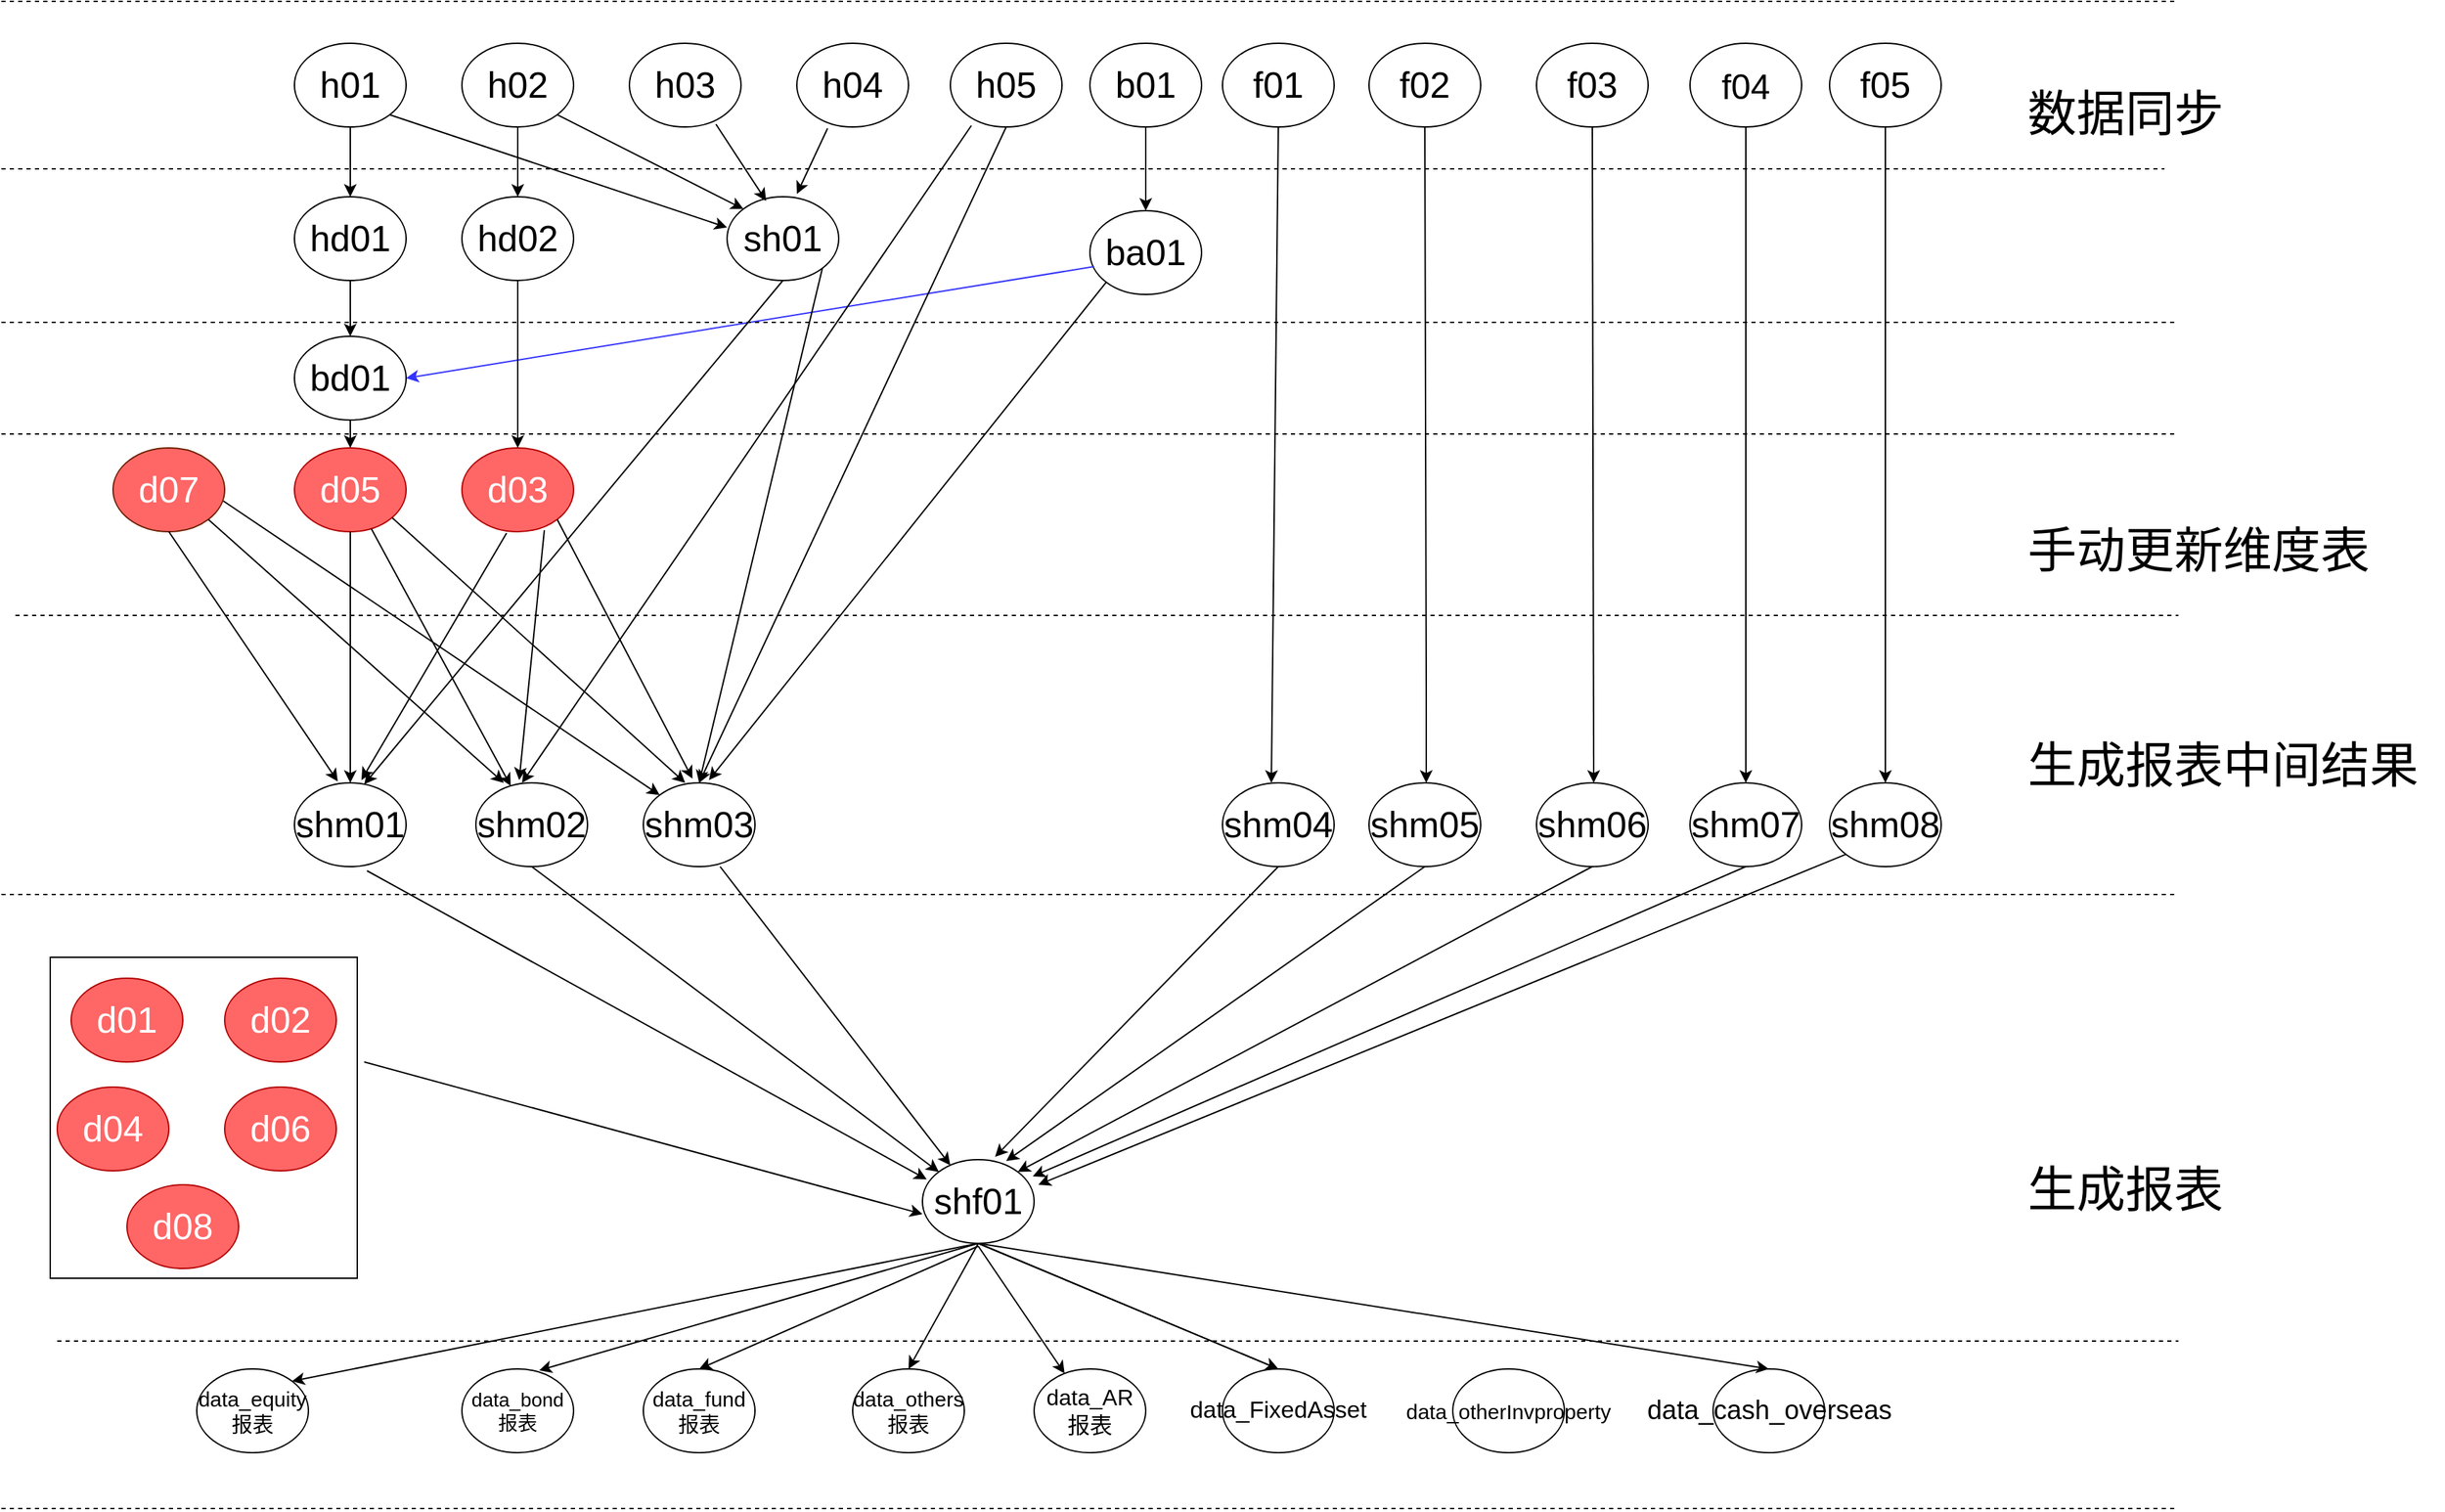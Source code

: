 <mxfile version="10.6.7" type="github"><diagram id="CE-nAmxv7aSpPfwxTt5X" name="Page-1"><mxGraphModel dx="2754" dy="1023" grid="1" gridSize="10" guides="1" tooltips="1" connect="1" arrows="1" fold="1" page="1" pageScale="1" pageWidth="827" pageHeight="1169" math="0" shadow="0"><root><mxCell id="0"/><mxCell id="1" parent="0"/><mxCell id="x9aUKfn-WQiSGZUhLvfE-21" value="" style="rounded=0;whiteSpace=wrap;html=1;strokeWidth=1;" vertex="1" parent="1"><mxGeometry x="-405" y="725" width="220" height="230" as="geometry"/></mxCell><mxCell id="vTBnJOC0n8OZ-84Smmaz-1" value="&lt;font style=&quot;font-size: 26px&quot;&gt;h04&lt;/font&gt;" style="ellipse;whiteSpace=wrap;html=1;" parent="1" vertex="1"><mxGeometry x="130" y="70" width="80" height="60" as="geometry"/></mxCell><mxCell id="vTBnJOC0n8OZ-84Smmaz-2" value="&lt;font style=&quot;font-size: 26px&quot;&gt;h01&lt;/font&gt;" style="ellipse;whiteSpace=wrap;html=1;strokeWidth=1;" parent="1" vertex="1"><mxGeometry x="-230" y="70" width="80" height="60" as="geometry"/></mxCell><mxCell id="vTBnJOC0n8OZ-84Smmaz-3" value="&lt;font style=&quot;font-size: 26px&quot;&gt;h02&lt;/font&gt;" style="ellipse;whiteSpace=wrap;html=1;strokeColor=#000000;strokeWidth=1;" parent="1" vertex="1"><mxGeometry x="-110" y="70" width="80" height="60" as="geometry"/></mxCell><mxCell id="vTBnJOC0n8OZ-84Smmaz-4" value="&lt;font style=&quot;font-size: 26px&quot;&gt;h03&lt;/font&gt;" style="ellipse;whiteSpace=wrap;html=1;" parent="1" vertex="1"><mxGeometry x="10" y="70" width="80" height="60" as="geometry"/></mxCell><mxCell id="vTBnJOC0n8OZ-84Smmaz-5" value="&lt;font style=&quot;font-size: 25px&quot;&gt;f04&lt;/font&gt;" style="ellipse;whiteSpace=wrap;html=1;" parent="1" vertex="1"><mxGeometry x="770" y="70" width="80" height="60" as="geometry"/></mxCell><mxCell id="vTBnJOC0n8OZ-84Smmaz-6" value="&lt;font style=&quot;font-size: 26px&quot;&gt;f03&lt;/font&gt;" style="ellipse;whiteSpace=wrap;html=1;" parent="1" vertex="1"><mxGeometry x="660" y="70" width="80" height="60" as="geometry"/></mxCell><mxCell id="vTBnJOC0n8OZ-84Smmaz-7" value="&lt;font style=&quot;font-size: 26px&quot;&gt;f02&lt;/font&gt;" style="ellipse;whiteSpace=wrap;html=1;" parent="1" vertex="1"><mxGeometry x="540" y="70" width="80" height="60" as="geometry"/></mxCell><mxCell id="vTBnJOC0n8OZ-84Smmaz-8" value="&lt;font style=&quot;font-size: 26px&quot;&gt;f01&lt;/font&gt;" style="ellipse;whiteSpace=wrap;html=1;" parent="1" vertex="1"><mxGeometry x="435" y="70" width="80" height="60" as="geometry"/></mxCell><mxCell id="vTBnJOC0n8OZ-84Smmaz-9" value="&lt;font style=&quot;font-size: 26px&quot;&gt;h05&lt;/font&gt;" style="ellipse;whiteSpace=wrap;html=1;" parent="1" vertex="1"><mxGeometry x="240" y="70" width="80" height="60" as="geometry"/></mxCell><mxCell id="--Qk28p9DSzuA7onRjqX-1" value="&lt;font style=&quot;font-size: 26px&quot;&gt;f05&lt;/font&gt;" style="ellipse;whiteSpace=wrap;html=1;" parent="1" vertex="1"><mxGeometry x="870" y="70" width="80" height="60" as="geometry"/></mxCell><mxCell id="--Qk28p9DSzuA7onRjqX-2" value="&lt;font style=&quot;font-size: 26px&quot;&gt;hd01&lt;/font&gt;" style="ellipse;whiteSpace=wrap;html=1;" parent="1" vertex="1"><mxGeometry x="-230" y="180" width="80" height="60" as="geometry"/></mxCell><mxCell id="--Qk28p9DSzuA7onRjqX-3" value="&lt;font style=&quot;font-size: 26px&quot;&gt;hd02&lt;/font&gt;" style="ellipse;whiteSpace=wrap;html=1;" parent="1" vertex="1"><mxGeometry x="-110" y="180" width="80" height="60" as="geometry"/></mxCell><mxCell id="--Qk28p9DSzuA7onRjqX-4" value="&lt;font style=&quot;font-size: 26px&quot;&gt;b01&lt;/font&gt;" style="ellipse;whiteSpace=wrap;html=1;" parent="1" vertex="1"><mxGeometry x="340" y="70" width="80" height="60" as="geometry"/></mxCell><mxCell id="--Qk28p9DSzuA7onRjqX-7" value="&lt;font style=&quot;font-size: 26px&quot;&gt;ba01&lt;/font&gt;" style="ellipse;whiteSpace=wrap;html=1;" parent="1" vertex="1"><mxGeometry x="340" y="190" width="80" height="60" as="geometry"/></mxCell><mxCell id="--Qk28p9DSzuA7onRjqX-8" value="&lt;font style=&quot;font-size: 26px&quot;&gt;shm05&lt;/font&gt;" style="ellipse;whiteSpace=wrap;html=1;" parent="1" vertex="1"><mxGeometry x="540" y="600" width="80" height="60" as="geometry"/></mxCell><mxCell id="--Qk28p9DSzuA7onRjqX-9" value="&lt;font style=&quot;font-size: 26px&quot;&gt;shm04&lt;/font&gt;" style="ellipse;whiteSpace=wrap;html=1;" parent="1" vertex="1"><mxGeometry x="435" y="600" width="80" height="60" as="geometry"/></mxCell><mxCell id="--Qk28p9DSzuA7onRjqX-10" value="&lt;font style=&quot;font-size: 26px&quot;&gt;shm03&lt;/font&gt;" style="ellipse;whiteSpace=wrap;html=1;" parent="1" vertex="1"><mxGeometry x="20" y="600" width="80" height="60" as="geometry"/></mxCell><mxCell id="--Qk28p9DSzuA7onRjqX-11" value="&lt;font style=&quot;font-size: 26px&quot;&gt;shm02&lt;/font&gt;" style="ellipse;whiteSpace=wrap;html=1;" parent="1" vertex="1"><mxGeometry x="-100" y="600" width="80" height="60" as="geometry"/></mxCell><mxCell id="--Qk28p9DSzuA7onRjqX-12" value="&lt;font style=&quot;font-size: 26px&quot;&gt;shm01&lt;/font&gt;" style="ellipse;whiteSpace=wrap;html=1;" parent="1" vertex="1"><mxGeometry x="-230" y="600" width="80" height="60" as="geometry"/></mxCell><mxCell id="--Qk28p9DSzuA7onRjqX-14" value="&lt;font style=&quot;font-size: 26px&quot;&gt;shm08&lt;/font&gt;" style="ellipse;whiteSpace=wrap;html=1;" parent="1" vertex="1"><mxGeometry x="870" y="600" width="80" height="60" as="geometry"/></mxCell><mxCell id="--Qk28p9DSzuA7onRjqX-15" value="&lt;font style=&quot;font-size: 26px&quot;&gt;shm07&lt;/font&gt;" style="ellipse;whiteSpace=wrap;html=1;" parent="1" vertex="1"><mxGeometry x="770" y="600" width="80" height="60" as="geometry"/></mxCell><mxCell id="--Qk28p9DSzuA7onRjqX-16" value="&lt;font style=&quot;font-size: 26px&quot;&gt;shm06&lt;/font&gt;" style="ellipse;whiteSpace=wrap;html=1;" parent="1" vertex="1"><mxGeometry x="660" y="600" width="80" height="60" as="geometry"/></mxCell><mxCell id="--Qk28p9DSzuA7onRjqX-17" value="&lt;font style=&quot;font-size: 26px&quot;&gt;shf01&lt;/font&gt;" style="ellipse;whiteSpace=wrap;html=1;" parent="1" vertex="1"><mxGeometry x="220" y="870" width="80" height="60" as="geometry"/></mxCell><mxCell id="--Qk28p9DSzuA7onRjqX-19" value="" style="endArrow=classic;html=1;exitX=0.5;exitY=1;exitDx=0;exitDy=0;" parent="1" source="vTBnJOC0n8OZ-84Smmaz-2" target="--Qk28p9DSzuA7onRjqX-2" edge="1"><mxGeometry width="50" height="50" relative="1" as="geometry"><mxPoint x="-230" y="740" as="sourcePoint"/><mxPoint x="-180" y="690" as="targetPoint"/></mxGeometry></mxCell><mxCell id="--Qk28p9DSzuA7onRjqX-20" value="" style="endArrow=classic;html=1;exitX=0.5;exitY=1;exitDx=0;exitDy=0;entryX=0.5;entryY=0;entryDx=0;entryDy=0;" parent="1" source="vTBnJOC0n8OZ-84Smmaz-3" target="--Qk28p9DSzuA7onRjqX-3" edge="1"><mxGeometry width="50" height="50" relative="1" as="geometry"><mxPoint x="-20" y="220" as="sourcePoint"/><mxPoint x="30" y="170" as="targetPoint"/></mxGeometry></mxCell><mxCell id="--Qk28p9DSzuA7onRjqX-27" value="" style="endArrow=classic;html=1;exitX=0.65;exitY=1.05;exitDx=0;exitDy=0;exitPerimeter=0;entryX=0.038;entryY=0.236;entryDx=0;entryDy=0;entryPerimeter=0;" parent="1" source="--Qk28p9DSzuA7onRjqX-12" target="--Qk28p9DSzuA7onRjqX-17" edge="1"><mxGeometry width="50" height="50" relative="1" as="geometry"><mxPoint x="-230" y="740" as="sourcePoint"/><mxPoint x="-180" y="690" as="targetPoint"/></mxGeometry></mxCell><mxCell id="--Qk28p9DSzuA7onRjqX-28" value="" style="endArrow=classic;html=1;exitX=0.5;exitY=1;exitDx=0;exitDy=0;entryX=0;entryY=0;entryDx=0;entryDy=0;" parent="1" source="--Qk28p9DSzuA7onRjqX-11" target="--Qk28p9DSzuA7onRjqX-17" edge="1"><mxGeometry width="50" height="50" relative="1" as="geometry"><mxPoint x="-230" y="740" as="sourcePoint"/><mxPoint x="-180" y="690" as="targetPoint"/></mxGeometry></mxCell><mxCell id="--Qk28p9DSzuA7onRjqX-29" value="" style="endArrow=classic;html=1;" parent="1" target="--Qk28p9DSzuA7onRjqX-17" edge="1"><mxGeometry width="50" height="50" relative="1" as="geometry"><mxPoint x="75" y="660" as="sourcePoint"/><mxPoint x="-180" y="690" as="targetPoint"/></mxGeometry></mxCell><mxCell id="--Qk28p9DSzuA7onRjqX-34" value="&lt;font style=&quot;font-size: 26px&quot;&gt;d07&lt;/font&gt;" style="ellipse;whiteSpace=wrap;html=1;fillColor=#FF6666;strokeColor=#6D1F00;fontColor=#ffffff;" parent="1" vertex="1"><mxGeometry x="-360" y="360" width="80" height="60" as="geometry"/></mxCell><mxCell id="--Qk28p9DSzuA7onRjqX-6" value="&lt;font style=&quot;font-size: 26px&quot;&gt;sh01&lt;/font&gt;" style="ellipse;whiteSpace=wrap;html=1;" parent="1" vertex="1"><mxGeometry x="80" y="180" width="80" height="60" as="geometry"/></mxCell><mxCell id="--Qk28p9DSzuA7onRjqX-5" value="&lt;font style=&quot;font-size: 26px&quot;&gt;bd01&lt;/font&gt;" style="ellipse;whiteSpace=wrap;html=1;" parent="1" vertex="1"><mxGeometry x="-230" y="280" width="80" height="60" as="geometry"/></mxCell><mxCell id="--Qk28p9DSzuA7onRjqX-55" value="&lt;font style=&quot;font-size: 26px&quot;&gt;d05&lt;/font&gt;" style="ellipse;whiteSpace=wrap;html=1;fillColor=#FF6666;strokeColor=#B20000;fontColor=#ffffff;" parent="1" vertex="1"><mxGeometry x="-230" y="360" width="80" height="60" as="geometry"/></mxCell><mxCell id="--Qk28p9DSzuA7onRjqX-56" value="" style="endArrow=classic;html=1;exitX=0.5;exitY=1;exitDx=0;exitDy=0;" parent="1" source="--Qk28p9DSzuA7onRjqX-5" target="--Qk28p9DSzuA7onRjqX-55" edge="1"><mxGeometry width="50" height="50" relative="1" as="geometry"><mxPoint x="-340" y="740" as="sourcePoint"/><mxPoint x="-290" y="690" as="targetPoint"/></mxGeometry></mxCell><mxCell id="--Qk28p9DSzuA7onRjqX-57" value="&lt;font style=&quot;font-size: 26px&quot;&gt;d03&lt;/font&gt;" style="ellipse;whiteSpace=wrap;html=1;fillColor=#FF6666;strokeColor=#B20000;fontColor=#ffffff;" parent="1" vertex="1"><mxGeometry x="-110" y="360" width="80" height="60" as="geometry"/></mxCell><mxCell id="--Qk28p9DSzuA7onRjqX-104" value="" style="endArrow=classic;html=1;exitX=0.5;exitY=1;exitDx=0;exitDy=0;entryX=0.388;entryY=-0.017;entryDx=0;entryDy=0;entryPerimeter=0;" parent="1" source="--Qk28p9DSzuA7onRjqX-34" target="--Qk28p9DSzuA7onRjqX-12" edge="1"><mxGeometry width="50" height="50" relative="1" as="geometry"><mxPoint x="-370" y="540" as="sourcePoint"/><mxPoint x="-200" y="590" as="targetPoint"/></mxGeometry></mxCell><mxCell id="--Qk28p9DSzuA7onRjqX-105" value="" style="endArrow=classic;html=1;exitX=1;exitY=1;exitDx=0;exitDy=0;entryX=0.25;entryY=0;entryDx=0;entryDy=0;entryPerimeter=0;" parent="1" source="--Qk28p9DSzuA7onRjqX-34" target="--Qk28p9DSzuA7onRjqX-11" edge="1"><mxGeometry width="50" height="50" relative="1" as="geometry"><mxPoint x="-240" y="490" as="sourcePoint"/><mxPoint x="-320" y="950" as="targetPoint"/></mxGeometry></mxCell><mxCell id="--Qk28p9DSzuA7onRjqX-106" value="" style="endArrow=classic;html=1;exitX=0.988;exitY=0.633;exitDx=0;exitDy=0;exitPerimeter=0;entryX=0;entryY=0;entryDx=0;entryDy=0;" parent="1" source="--Qk28p9DSzuA7onRjqX-34" target="--Qk28p9DSzuA7onRjqX-10" edge="1"><mxGeometry width="50" height="50" relative="1" as="geometry"><mxPoint x="-130" y="470" as="sourcePoint"/><mxPoint x="-320" y="950" as="targetPoint"/></mxGeometry></mxCell><mxCell id="--Qk28p9DSzuA7onRjqX-110" value="" style="endArrow=classic;html=1;exitX=0.5;exitY=1;exitDx=0;exitDy=0;entryX=0.5;entryY=0;entryDx=0;entryDy=0;" parent="1" source="--Qk28p9DSzuA7onRjqX-55" target="--Qk28p9DSzuA7onRjqX-12" edge="1"><mxGeometry width="50" height="50" relative="1" as="geometry"><mxPoint x="-230" y="550" as="sourcePoint"/><mxPoint x="-320" y="950" as="targetPoint"/></mxGeometry></mxCell><mxCell id="--Qk28p9DSzuA7onRjqX-111" value="" style="endArrow=classic;html=1;" parent="1" target="--Qk28p9DSzuA7onRjqX-11" edge="1" source="--Qk28p9DSzuA7onRjqX-55"><mxGeometry width="50" height="50" relative="1" as="geometry"><mxPoint x="-169" y="429" as="sourcePoint"/><mxPoint x="-320" y="950" as="targetPoint"/></mxGeometry></mxCell><mxCell id="--Qk28p9DSzuA7onRjqX-112" value="" style="endArrow=classic;html=1;entryX=0.375;entryY=0;entryDx=0;entryDy=0;entryPerimeter=0;exitX=0.875;exitY=0.833;exitDx=0;exitDy=0;exitPerimeter=0;" parent="1" source="--Qk28p9DSzuA7onRjqX-55" target="--Qk28p9DSzuA7onRjqX-10" edge="1"><mxGeometry width="50" height="50" relative="1" as="geometry"><mxPoint x="-150" y="390" as="sourcePoint"/><mxPoint x="-320" y="950" as="targetPoint"/></mxGeometry></mxCell><mxCell id="--Qk28p9DSzuA7onRjqX-113" value="" style="endArrow=classic;html=1;exitX=0.4;exitY=1.017;exitDx=0;exitDy=0;exitPerimeter=0;entryX=0.6;entryY=-0.033;entryDx=0;entryDy=0;entryPerimeter=0;" parent="1" source="--Qk28p9DSzuA7onRjqX-57" target="--Qk28p9DSzuA7onRjqX-12" edge="1"><mxGeometry width="50" height="50" relative="1" as="geometry"><mxPoint x="-370" y="1000" as="sourcePoint"/><mxPoint x="-320" y="950" as="targetPoint"/></mxGeometry></mxCell><mxCell id="--Qk28p9DSzuA7onRjqX-116" value="" style="endArrow=classic;html=1;exitX=0.738;exitY=0.983;exitDx=0;exitDy=0;exitPerimeter=0;entryX=0.388;entryY=-0.033;entryDx=0;entryDy=0;entryPerimeter=0;" parent="1" source="--Qk28p9DSzuA7onRjqX-57" target="--Qk28p9DSzuA7onRjqX-11" edge="1"><mxGeometry width="50" height="50" relative="1" as="geometry"><mxPoint x="-370" y="1000" as="sourcePoint"/><mxPoint x="-320" y="950" as="targetPoint"/></mxGeometry></mxCell><mxCell id="--Qk28p9DSzuA7onRjqX-121" value="" style="endArrow=classic;html=1;exitX=0.038;exitY=0.667;exitDx=0;exitDy=0;exitPerimeter=0;entryX=1;entryY=0.5;entryDx=0;entryDy=0;strokeColor=#3333FF;" parent="1" source="--Qk28p9DSzuA7onRjqX-7" target="--Qk28p9DSzuA7onRjqX-5" edge="1"><mxGeometry width="50" height="50" relative="1" as="geometry"><mxPoint x="-20" y="440" as="sourcePoint"/><mxPoint x="-130" y="480" as="targetPoint"/><Array as="points"/></mxGeometry></mxCell><mxCell id="--Qk28p9DSzuA7onRjqX-126" value="&lt;font style=&quot;font-size: 26px&quot;&gt;d01&lt;/font&gt;" style="ellipse;whiteSpace=wrap;html=1;fillColor=#FF6666;strokeColor=#B20000;fontColor=#ffffff;" parent="1" vertex="1"><mxGeometry x="-390" y="740" width="80" height="60" as="geometry"/></mxCell><mxCell id="--Qk28p9DSzuA7onRjqX-130" value="&lt;font style=&quot;font-size: 26px&quot;&gt;d04&lt;/font&gt;" style="ellipse;whiteSpace=wrap;html=1;fillColor=#FF6666;strokeColor=#B20000;fontColor=#ffffff;" parent="1" vertex="1"><mxGeometry x="-400" y="818" width="80" height="60" as="geometry"/></mxCell><mxCell id="--Qk28p9DSzuA7onRjqX-131" value="&lt;font style=&quot;font-size: 26px&quot;&gt;d02&lt;/font&gt;" style="ellipse;whiteSpace=wrap;html=1;fillColor=#FF6666;strokeColor=#B20000;fontColor=#ffffff;" parent="1" vertex="1"><mxGeometry x="-280" y="740" width="80" height="60" as="geometry"/></mxCell><mxCell id="--Qk28p9DSzuA7onRjqX-133" value="&lt;font style=&quot;font-size: 26px&quot;&gt;d06&lt;/font&gt;" style="ellipse;whiteSpace=wrap;html=1;fillColor=#FF6666;strokeColor=#B20000;fontColor=#ffffff;" parent="1" vertex="1"><mxGeometry x="-280" y="818" width="80" height="60" as="geometry"/></mxCell><mxCell id="--Qk28p9DSzuA7onRjqX-134" value="&lt;font style=&quot;font-size: 26px&quot;&gt;d08&lt;/font&gt;" style="ellipse;whiteSpace=wrap;html=1;fillColor=#FF6666;strokeColor=#B20000;fontColor=#ffffff;" parent="1" vertex="1"><mxGeometry x="-350" y="888" width="80" height="60" as="geometry"/></mxCell><mxCell id="--Qk28p9DSzuA7onRjqX-141" value="&lt;font style=&quot;font-size: 15px&quot;&gt;data_equity报表&lt;/font&gt;" style="ellipse;whiteSpace=wrap;html=1;" parent="1" vertex="1"><mxGeometry x="-300" y="1020" width="80" height="60" as="geometry"/></mxCell><mxCell id="--Qk28p9DSzuA7onRjqX-142" value="&lt;font style=&quot;font-size: 14px&quot;&gt;data_bond报表&lt;/font&gt;" style="ellipse;whiteSpace=wrap;html=1;" parent="1" vertex="1"><mxGeometry x="-110" y="1020" width="80" height="60" as="geometry"/></mxCell><mxCell id="--Qk28p9DSzuA7onRjqX-143" value="&lt;font style=&quot;font-size: 15px&quot;&gt;data_fund报表&lt;/font&gt;" style="ellipse;whiteSpace=wrap;html=1;" parent="1" vertex="1"><mxGeometry x="20" y="1020" width="80" height="60" as="geometry"/></mxCell><mxCell id="--Qk28p9DSzuA7onRjqX-144" value="&lt;font style=&quot;font-size: 15px&quot;&gt;data_others报表&lt;/font&gt;" style="ellipse;whiteSpace=wrap;html=1;" parent="1" vertex="1"><mxGeometry x="170" y="1020" width="80" height="60" as="geometry"/></mxCell><mxCell id="--Qk28p9DSzuA7onRjqX-145" value="&lt;font style=&quot;font-size: 16px&quot;&gt;data_AR报表&lt;/font&gt;" style="ellipse;whiteSpace=wrap;html=1;" parent="1" vertex="1"><mxGeometry x="300" y="1020" width="80" height="60" as="geometry"/></mxCell><mxCell id="--Qk28p9DSzuA7onRjqX-147" value="&lt;font style=&quot;font-size: 15px&quot;&gt;data_otherInvproperty&lt;/font&gt;" style="ellipse;whiteSpace=wrap;html=1;" parent="1" vertex="1"><mxGeometry x="600" y="1020" width="80" height="60" as="geometry"/></mxCell><mxCell id="--Qk28p9DSzuA7onRjqX-148" value="&lt;font style=&quot;font-size: 19px&quot;&gt;data_cash_overseas&lt;/font&gt;" style="ellipse;whiteSpace=wrap;html=1;" parent="1" vertex="1"><mxGeometry x="786.5" y="1020" width="80" height="60" as="geometry"/></mxCell><mxCell id="--Qk28p9DSzuA7onRjqX-149" value="" style="endArrow=classic;html=1;strokeColor=#000000;entryX=1;entryY=0;entryDx=0;entryDy=0;" parent="1" target="--Qk28p9DSzuA7onRjqX-141" edge="1"><mxGeometry width="50" height="50" relative="1" as="geometry"><mxPoint x="260" y="930" as="sourcePoint"/><mxPoint x="-320" y="1220" as="targetPoint"/></mxGeometry></mxCell><mxCell id="--Qk28p9DSzuA7onRjqX-151" value="" style="endArrow=classic;html=1;strokeColor=#000000;exitX=0.5;exitY=1;exitDx=0;exitDy=0;entryX=0.692;entryY=0.017;entryDx=0;entryDy=0;entryPerimeter=0;" parent="1" source="--Qk28p9DSzuA7onRjqX-17" target="--Qk28p9DSzuA7onRjqX-142" edge="1"><mxGeometry width="50" height="50" relative="1" as="geometry"><mxPoint x="-370" y="1270" as="sourcePoint"/><mxPoint x="-320" y="1220" as="targetPoint"/></mxGeometry></mxCell><mxCell id="--Qk28p9DSzuA7onRjqX-152" value="" style="endArrow=classic;html=1;strokeColor=#000000;entryX=0.5;entryY=0;entryDx=0;entryDy=0;" parent="1" target="--Qk28p9DSzuA7onRjqX-143" edge="1"><mxGeometry width="50" height="50" relative="1" as="geometry"><mxPoint x="260" y="932" as="sourcePoint"/><mxPoint x="-320" y="1220" as="targetPoint"/></mxGeometry></mxCell><mxCell id="--Qk28p9DSzuA7onRjqX-153" value="" style="endArrow=classic;html=1;strokeColor=#000000;exitX=0.5;exitY=1;exitDx=0;exitDy=0;entryX=0.5;entryY=0;entryDx=0;entryDy=0;" parent="1" source="--Qk28p9DSzuA7onRjqX-17" target="--Qk28p9DSzuA7onRjqX-144" edge="1"><mxGeometry width="50" height="50" relative="1" as="geometry"><mxPoint x="-370" y="1270" as="sourcePoint"/><mxPoint x="-320" y="1220" as="targetPoint"/></mxGeometry></mxCell><mxCell id="--Qk28p9DSzuA7onRjqX-154" value="" style="endArrow=classic;html=1;strokeColor=#000000;" parent="1" target="--Qk28p9DSzuA7onRjqX-145" edge="1"><mxGeometry width="50" height="50" relative="1" as="geometry"><mxPoint x="260" y="932" as="sourcePoint"/><mxPoint x="-320" y="1220" as="targetPoint"/></mxGeometry></mxCell><mxCell id="--Qk28p9DSzuA7onRjqX-155" value="" style="endArrow=classic;html=1;strokeColor=#000000;exitX=0.5;exitY=1;exitDx=0;exitDy=0;entryX=0.5;entryY=0;entryDx=0;entryDy=0;" parent="1" source="--Qk28p9DSzuA7onRjqX-17" target="--Qk28p9DSzuA7onRjqX-146" edge="1"><mxGeometry width="50" height="50" relative="1" as="geometry"><mxPoint x="-370" y="1270" as="sourcePoint"/><mxPoint x="-320" y="1220" as="targetPoint"/></mxGeometry></mxCell><mxCell id="--Qk28p9DSzuA7onRjqX-157" value="" style="endArrow=classic;html=1;strokeColor=#000000;entryX=0.5;entryY=0;entryDx=0;entryDy=0;" parent="1" target="--Qk28p9DSzuA7onRjqX-148" edge="1"><mxGeometry width="50" height="50" relative="1" as="geometry"><mxPoint x="260" y="930" as="sourcePoint"/><mxPoint x="-320" y="1220" as="targetPoint"/></mxGeometry></mxCell><mxCell id="eKODtF2emk_onOJ8C8fp-2" value="" style="endArrow=classic;html=1;exitX=0.5;exitY=1;exitDx=0;exitDy=0;entryX=0.5;entryY=0;entryDx=0;entryDy=0;" parent="1" source="--Qk28p9DSzuA7onRjqX-3" target="--Qk28p9DSzuA7onRjqX-57" edge="1"><mxGeometry width="50" height="50" relative="1" as="geometry"><mxPoint x="-110" y="840" as="sourcePoint"/><mxPoint x="-150" y="920" as="targetPoint"/></mxGeometry></mxCell><mxCell id="eKODtF2emk_onOJ8C8fp-3" value="" style="endArrow=classic;html=1;exitX=0.5;exitY=1;exitDx=0;exitDy=0;entryX=0.5;entryY=0;entryDx=0;entryDy=0;" parent="1" source="--Qk28p9DSzuA7onRjqX-2" edge="1" target="--Qk28p9DSzuA7onRjqX-5"><mxGeometry width="50" height="50" relative="1" as="geometry"><mxPoint x="-490" y="880" as="sourcePoint"/><mxPoint x="-190" y="270" as="targetPoint"/></mxGeometry></mxCell><mxCell id="eKODtF2emk_onOJ8C8fp-4" value="" style="endArrow=classic;html=1;exitX=0.5;exitY=1;exitDx=0;exitDy=0;entryX=0.5;entryY=0;entryDx=0;entryDy=0;" parent="1" source="--Qk28p9DSzuA7onRjqX-4" target="--Qk28p9DSzuA7onRjqX-7" edge="1"><mxGeometry width="50" height="50" relative="1" as="geometry"><mxPoint x="330" y="240" as="sourcePoint"/><mxPoint x="390" y="440" as="targetPoint"/></mxGeometry></mxCell><mxCell id="eKODtF2emk_onOJ8C8fp-5" value="" style="endArrow=classic;html=1;exitX=1;exitY=1;exitDx=0;exitDy=0;entryX=0;entryY=0.367;entryDx=0;entryDy=0;entryPerimeter=0;" parent="1" source="vTBnJOC0n8OZ-84Smmaz-2" target="--Qk28p9DSzuA7onRjqX-6" edge="1"><mxGeometry width="50" height="50" relative="1" as="geometry"><mxPoint x="150" y="350" as="sourcePoint"/><mxPoint x="200" y="300" as="targetPoint"/></mxGeometry></mxCell><mxCell id="eKODtF2emk_onOJ8C8fp-6" value="" style="endArrow=classic;html=1;exitX=1;exitY=1;exitDx=0;exitDy=0;entryX=0;entryY=0;entryDx=0;entryDy=0;" parent="1" source="vTBnJOC0n8OZ-84Smmaz-3" target="--Qk28p9DSzuA7onRjqX-6" edge="1"><mxGeometry width="50" height="50" relative="1" as="geometry"><mxPoint x="80" y="190" as="sourcePoint"/><mxPoint x="130" y="140" as="targetPoint"/></mxGeometry></mxCell><mxCell id="eKODtF2emk_onOJ8C8fp-7" value="" style="endArrow=classic;html=1;exitX=0.775;exitY=0.967;exitDx=0;exitDy=0;exitPerimeter=0;entryX=0.35;entryY=0.05;entryDx=0;entryDy=0;entryPerimeter=0;" parent="1" source="vTBnJOC0n8OZ-84Smmaz-4" target="--Qk28p9DSzuA7onRjqX-6" edge="1"><mxGeometry width="50" height="50" relative="1" as="geometry"><mxPoint x="200" y="210" as="sourcePoint"/><mxPoint x="101" y="179" as="targetPoint"/></mxGeometry></mxCell><mxCell id="eKODtF2emk_onOJ8C8fp-9" value="" style="endArrow=classic;html=1;exitX=0.5;exitY=1;exitDx=0;exitDy=0;entryX=0.625;entryY=0.017;entryDx=0;entryDy=0;entryPerimeter=0;" parent="1" source="--Qk28p9DSzuA7onRjqX-6" target="--Qk28p9DSzuA7onRjqX-12" edge="1"><mxGeometry width="50" height="50" relative="1" as="geometry"><mxPoint y="470" as="sourcePoint"/><mxPoint x="50" y="420" as="targetPoint"/></mxGeometry></mxCell><mxCell id="eKODtF2emk_onOJ8C8fp-10" value="" style="endArrow=classic;html=1;entryX=0.5;entryY=0;entryDx=0;entryDy=0;exitX=1;exitY=1;exitDx=0;exitDy=0;" parent="1" target="--Qk28p9DSzuA7onRjqX-10" edge="1" source="--Qk28p9DSzuA7onRjqX-6"><mxGeometry width="50" height="50" relative="1" as="geometry"><mxPoint x="120" y="240" as="sourcePoint"/><mxPoint x="50" y="600" as="targetPoint"/></mxGeometry></mxCell><mxCell id="eKODtF2emk_onOJ8C8fp-11" value="" style="endArrow=classic;html=1;exitX=0;exitY=1;exitDx=0;exitDy=0;entryX=0.588;entryY=-0.033;entryDx=0;entryDy=0;entryPerimeter=0;" parent="1" source="--Qk28p9DSzuA7onRjqX-7" target="--Qk28p9DSzuA7onRjqX-10" edge="1"><mxGeometry width="50" height="50" relative="1" as="geometry"><mxPoint x="210" y="500" as="sourcePoint"/><mxPoint x="260" y="450" as="targetPoint"/></mxGeometry></mxCell><mxCell id="eKODtF2emk_onOJ8C8fp-12" value="" style="endArrow=classic;html=1;exitX=0.5;exitY=1;exitDx=0;exitDy=0;entryX=0.5;entryY=0;entryDx=0;entryDy=0;" parent="1" source="vTBnJOC0n8OZ-84Smmaz-9" target="--Qk28p9DSzuA7onRjqX-10" edge="1"><mxGeometry width="50" height="50" relative="1" as="geometry"><mxPoint x="160" y="410" as="sourcePoint"/><mxPoint x="210" y="360" as="targetPoint"/></mxGeometry></mxCell><mxCell id="eKODtF2emk_onOJ8C8fp-14" value="" style="endArrow=classic;html=1;exitX=0.188;exitY=0.983;exitDx=0;exitDy=0;exitPerimeter=0;entryX=0.413;entryY=0;entryDx=0;entryDy=0;entryPerimeter=0;" parent="1" source="vTBnJOC0n8OZ-84Smmaz-9" target="--Qk28p9DSzuA7onRjqX-11" edge="1"><mxGeometry width="50" height="50" relative="1" as="geometry"><mxPoint x="20" y="530" as="sourcePoint"/><mxPoint x="70" y="480" as="targetPoint"/></mxGeometry></mxCell><mxCell id="eKODtF2emk_onOJ8C8fp-15" value="" style="endArrow=classic;html=1;exitX=0.5;exitY=1;exitDx=0;exitDy=0;entryX=0.65;entryY=-0.033;entryDx=0;entryDy=0;entryPerimeter=0;" parent="1" source="--Qk28p9DSzuA7onRjqX-9" target="--Qk28p9DSzuA7onRjqX-17" edge="1"><mxGeometry width="50" height="50" relative="1" as="geometry"><mxPoint x="300" y="770" as="sourcePoint"/><mxPoint x="350" y="720" as="targetPoint"/></mxGeometry></mxCell><mxCell id="eKODtF2emk_onOJ8C8fp-16" value="" style="endArrow=classic;html=1;exitX=0.5;exitY=1;exitDx=0;exitDy=0;" parent="1" source="--Qk28p9DSzuA7onRjqX-8" edge="1"><mxGeometry width="50" height="50" relative="1" as="geometry"><mxPoint x="460" y="890" as="sourcePoint"/><mxPoint x="280" y="871" as="targetPoint"/></mxGeometry></mxCell><mxCell id="eKODtF2emk_onOJ8C8fp-17" value="" style="endArrow=classic;html=1;exitX=0.5;exitY=1;exitDx=0;exitDy=0;entryX=1;entryY=0;entryDx=0;entryDy=0;" parent="1" source="--Qk28p9DSzuA7onRjqX-16" target="--Qk28p9DSzuA7onRjqX-17" edge="1"><mxGeometry width="50" height="50" relative="1" as="geometry"><mxPoint x="560" y="830" as="sourcePoint"/><mxPoint x="610" y="780" as="targetPoint"/></mxGeometry></mxCell><mxCell id="eKODtF2emk_onOJ8C8fp-18" value="" style="endArrow=classic;html=1;exitX=0.5;exitY=1;exitDx=0;exitDy=0;entryX=0.988;entryY=0.2;entryDx=0;entryDy=0;entryPerimeter=0;" parent="1" source="--Qk28p9DSzuA7onRjqX-15" target="--Qk28p9DSzuA7onRjqX-17" edge="1"><mxGeometry width="50" height="50" relative="1" as="geometry"><mxPoint x="-380" y="1270" as="sourcePoint"/><mxPoint x="-330" y="1220" as="targetPoint"/></mxGeometry></mxCell><mxCell id="eKODtF2emk_onOJ8C8fp-19" value="" style="endArrow=classic;html=1;exitX=0;exitY=1;exitDx=0;exitDy=0;entryX=1.038;entryY=0.3;entryDx=0;entryDy=0;entryPerimeter=0;" parent="1" source="--Qk28p9DSzuA7onRjqX-14" target="--Qk28p9DSzuA7onRjqX-17" edge="1"><mxGeometry width="50" height="50" relative="1" as="geometry"><mxPoint x="600" y="950" as="sourcePoint"/><mxPoint x="650" y="900" as="targetPoint"/></mxGeometry></mxCell><mxCell id="eKODtF2emk_onOJ8C8fp-21" value="" style="endArrow=classic;html=1;exitX=0.5;exitY=1;exitDx=0;exitDy=0;" parent="1" source="vTBnJOC0n8OZ-84Smmaz-8" edge="1"><mxGeometry width="50" height="50" relative="1" as="geometry"><mxPoint x="600" y="320" as="sourcePoint"/><mxPoint x="470" y="600" as="targetPoint"/></mxGeometry></mxCell><mxCell id="eKODtF2emk_onOJ8C8fp-22" value="" style="endArrow=classic;html=1;exitX=0.5;exitY=1;exitDx=0;exitDy=0;" parent="1" source="vTBnJOC0n8OZ-84Smmaz-7" edge="1"><mxGeometry width="50" height="50" relative="1" as="geometry"><mxPoint x="580" y="140" as="sourcePoint"/><mxPoint x="581" y="600" as="targetPoint"/><Array as="points"><mxPoint x="581" y="540"/></Array></mxGeometry></mxCell><mxCell id="eKODtF2emk_onOJ8C8fp-23" value="" style="endArrow=classic;html=1;exitX=0.5;exitY=1;exitDx=0;exitDy=0;" parent="1" source="vTBnJOC0n8OZ-84Smmaz-6" edge="1"><mxGeometry width="50" height="50" relative="1" as="geometry"><mxPoint x="630" y="390" as="sourcePoint"/><mxPoint x="701" y="600" as="targetPoint"/></mxGeometry></mxCell><mxCell id="eKODtF2emk_onOJ8C8fp-24" value="" style="endArrow=classic;html=1;exitX=0.5;exitY=1;exitDx=0;exitDy=0;" parent="1" source="vTBnJOC0n8OZ-84Smmaz-5" edge="1"><mxGeometry width="50" height="50" relative="1" as="geometry"><mxPoint x="880" y="480" as="sourcePoint"/><mxPoint x="810" y="600" as="targetPoint"/></mxGeometry></mxCell><mxCell id="eKODtF2emk_onOJ8C8fp-25" value="" style="endArrow=classic;html=1;exitX=0.5;exitY=1;exitDx=0;exitDy=0;entryX=0.5;entryY=0;entryDx=0;entryDy=0;" parent="1" source="--Qk28p9DSzuA7onRjqX-1" target="--Qk28p9DSzuA7onRjqX-14" edge="1"><mxGeometry width="50" height="50" relative="1" as="geometry"><mxPoint x="940" y="520" as="sourcePoint"/><mxPoint x="990" y="470" as="targetPoint"/></mxGeometry></mxCell><mxCell id="--Qk28p9DSzuA7onRjqX-146" value="&lt;font style=&quot;font-size: 17px&quot;&gt;data_FixedAsset&lt;/font&gt;" style="ellipse;whiteSpace=wrap;html=1;" parent="1" vertex="1"><mxGeometry x="435" y="1020" width="80" height="60" as="geometry"/></mxCell><mxCell id="msqKH6T5NHZdXceP4X6C-1" value="" style="endArrow=classic;html=1;strokeColor=#000000;entryX=0.5;entryY=0;entryDx=0;entryDy=0;" parent="1" target="--Qk28p9DSzuA7onRjqX-146" edge="1"><mxGeometry width="50" height="50" relative="1" as="geometry"><mxPoint x="260" y="930.0" as="sourcePoint"/><mxPoint x="610.571" y="1139.429" as="targetPoint"/></mxGeometry></mxCell><mxCell id="x9aUKfn-WQiSGZUhLvfE-1" value="" style="endArrow=classic;html=1;entryX=0.625;entryY=-0.033;entryDx=0;entryDy=0;entryPerimeter=0;exitX=0.275;exitY=1.017;exitDx=0;exitDy=0;exitPerimeter=0;" edge="1" parent="1" source="vTBnJOC0n8OZ-84Smmaz-1" target="--Qk28p9DSzuA7onRjqX-6"><mxGeometry width="50" height="50" relative="1" as="geometry"><mxPoint x="190" y="70" as="sourcePoint"/><mxPoint x="240" y="20" as="targetPoint"/></mxGeometry></mxCell><mxCell id="x9aUKfn-WQiSGZUhLvfE-2" value="" style="endArrow=classic;html=1;exitX=1;exitY=1;exitDx=0;exitDy=0;entryX=0.44;entryY=-0.05;entryDx=0;entryDy=0;entryPerimeter=0;" edge="1" parent="1" source="--Qk28p9DSzuA7onRjqX-57" target="--Qk28p9DSzuA7onRjqX-10"><mxGeometry width="50" height="50" relative="1" as="geometry"><mxPoint x="-30" y="470" as="sourcePoint"/><mxPoint x="50" y="590" as="targetPoint"/></mxGeometry></mxCell><mxCell id="x9aUKfn-WQiSGZUhLvfE-4" value="" style="endArrow=none;dashed=1;html=1;fillColor=#ffcd28;strokeColor=#000000;gradientColor=#ffa500;" edge="1" parent="1"><mxGeometry width="50" height="50" relative="1" as="geometry"><mxPoint x="-440" y="160" as="sourcePoint"/><mxPoint x="1110" y="160" as="targetPoint"/></mxGeometry></mxCell><mxCell id="x9aUKfn-WQiSGZUhLvfE-5" value="" style="endArrow=none;dashed=1;html=1;" edge="1" parent="1"><mxGeometry width="50" height="50" relative="1" as="geometry"><mxPoint x="-440" y="270" as="sourcePoint"/><mxPoint x="1120" y="270" as="targetPoint"/></mxGeometry></mxCell><mxCell id="x9aUKfn-WQiSGZUhLvfE-6" value="" style="endArrow=none;dashed=1;html=1;" edge="1" parent="1"><mxGeometry width="50" height="50" relative="1" as="geometry"><mxPoint x="-440" y="350" as="sourcePoint"/><mxPoint x="1120" y="350" as="targetPoint"/></mxGeometry></mxCell><mxCell id="x9aUKfn-WQiSGZUhLvfE-7" value="" style="endArrow=none;dashed=1;html=1;" edge="1" parent="1"><mxGeometry width="50" height="50" relative="1" as="geometry"><mxPoint x="-430" y="480" as="sourcePoint"/><mxPoint x="1120" y="480" as="targetPoint"/></mxGeometry></mxCell><mxCell id="x9aUKfn-WQiSGZUhLvfE-8" value="" style="endArrow=none;dashed=1;html=1;" edge="1" parent="1"><mxGeometry width="50" height="50" relative="1" as="geometry"><mxPoint x="-440" y="680" as="sourcePoint"/><mxPoint x="1120" y="680" as="targetPoint"/></mxGeometry></mxCell><mxCell id="x9aUKfn-WQiSGZUhLvfE-9" value="" style="endArrow=none;dashed=1;html=1;" edge="1" parent="1"><mxGeometry width="50" height="50" relative="1" as="geometry"><mxPoint x="-400" y="1000" as="sourcePoint"/><mxPoint x="1120" y="1000" as="targetPoint"/></mxGeometry></mxCell><mxCell id="x9aUKfn-WQiSGZUhLvfE-13" value="" style="endArrow=none;dashed=1;html=1;strokeColor=#000000;" edge="1" parent="1"><mxGeometry width="50" height="50" relative="1" as="geometry"><mxPoint x="-440" y="40" as="sourcePoint"/><mxPoint x="1120" y="40" as="targetPoint"/></mxGeometry></mxCell><mxCell id="x9aUKfn-WQiSGZUhLvfE-14" value="&lt;font style=&quot;font-size: 35px&quot;&gt;数据同步&lt;/font&gt;" style="text;html=1;resizable=0;points=[];autosize=1;align=left;verticalAlign=top;spacingTop=-4;strokeWidth=11;" vertex="1" parent="1"><mxGeometry x="1010" y="97" width="160" height="20" as="geometry"/></mxCell><mxCell id="x9aUKfn-WQiSGZUhLvfE-16" value="&lt;font style=&quot;font-size: 35px&quot;&gt;手动更新维度表&lt;/font&gt;" style="text;html=1;resizable=0;points=[];autosize=1;align=left;verticalAlign=top;spacingTop=-4;" vertex="1" parent="1"><mxGeometry x="1010" y="410" width="260" height="20" as="geometry"/></mxCell><mxCell id="x9aUKfn-WQiSGZUhLvfE-17" value="&lt;font style=&quot;font-size: 35px&quot;&gt;生成报表中间结果&lt;/font&gt;" style="text;html=1;resizable=0;points=[];autosize=1;align=left;verticalAlign=top;spacingTop=-4;" vertex="1" parent="1"><mxGeometry x="1010" y="564" width="300" height="20" as="geometry"/></mxCell><mxCell id="x9aUKfn-WQiSGZUhLvfE-18" value="" style="endArrow=none;dashed=1;html=1;strokeColor=#000000;" edge="1" parent="1"><mxGeometry width="50" height="50" relative="1" as="geometry"><mxPoint x="-440" y="1120" as="sourcePoint"/><mxPoint x="1120" y="1120" as="targetPoint"/></mxGeometry></mxCell><mxCell id="x9aUKfn-WQiSGZUhLvfE-19" value="&lt;font style=&quot;font-size: 35px&quot;&gt;生成报表&lt;/font&gt;" style="text;html=1;resizable=0;points=[];autosize=1;align=left;verticalAlign=top;spacingTop=-4;" vertex="1" parent="1"><mxGeometry x="1010" y="868" width="160" height="20" as="geometry"/></mxCell><mxCell id="x9aUKfn-WQiSGZUhLvfE-22" value="" style="endArrow=classic;html=1;strokeColor=#000000;" edge="1" parent="1"><mxGeometry width="50" height="50" relative="1" as="geometry"><mxPoint x="-180" y="800" as="sourcePoint"/><mxPoint x="220" y="909" as="targetPoint"/></mxGeometry></mxCell></root></mxGraphModel></diagram></mxfile>